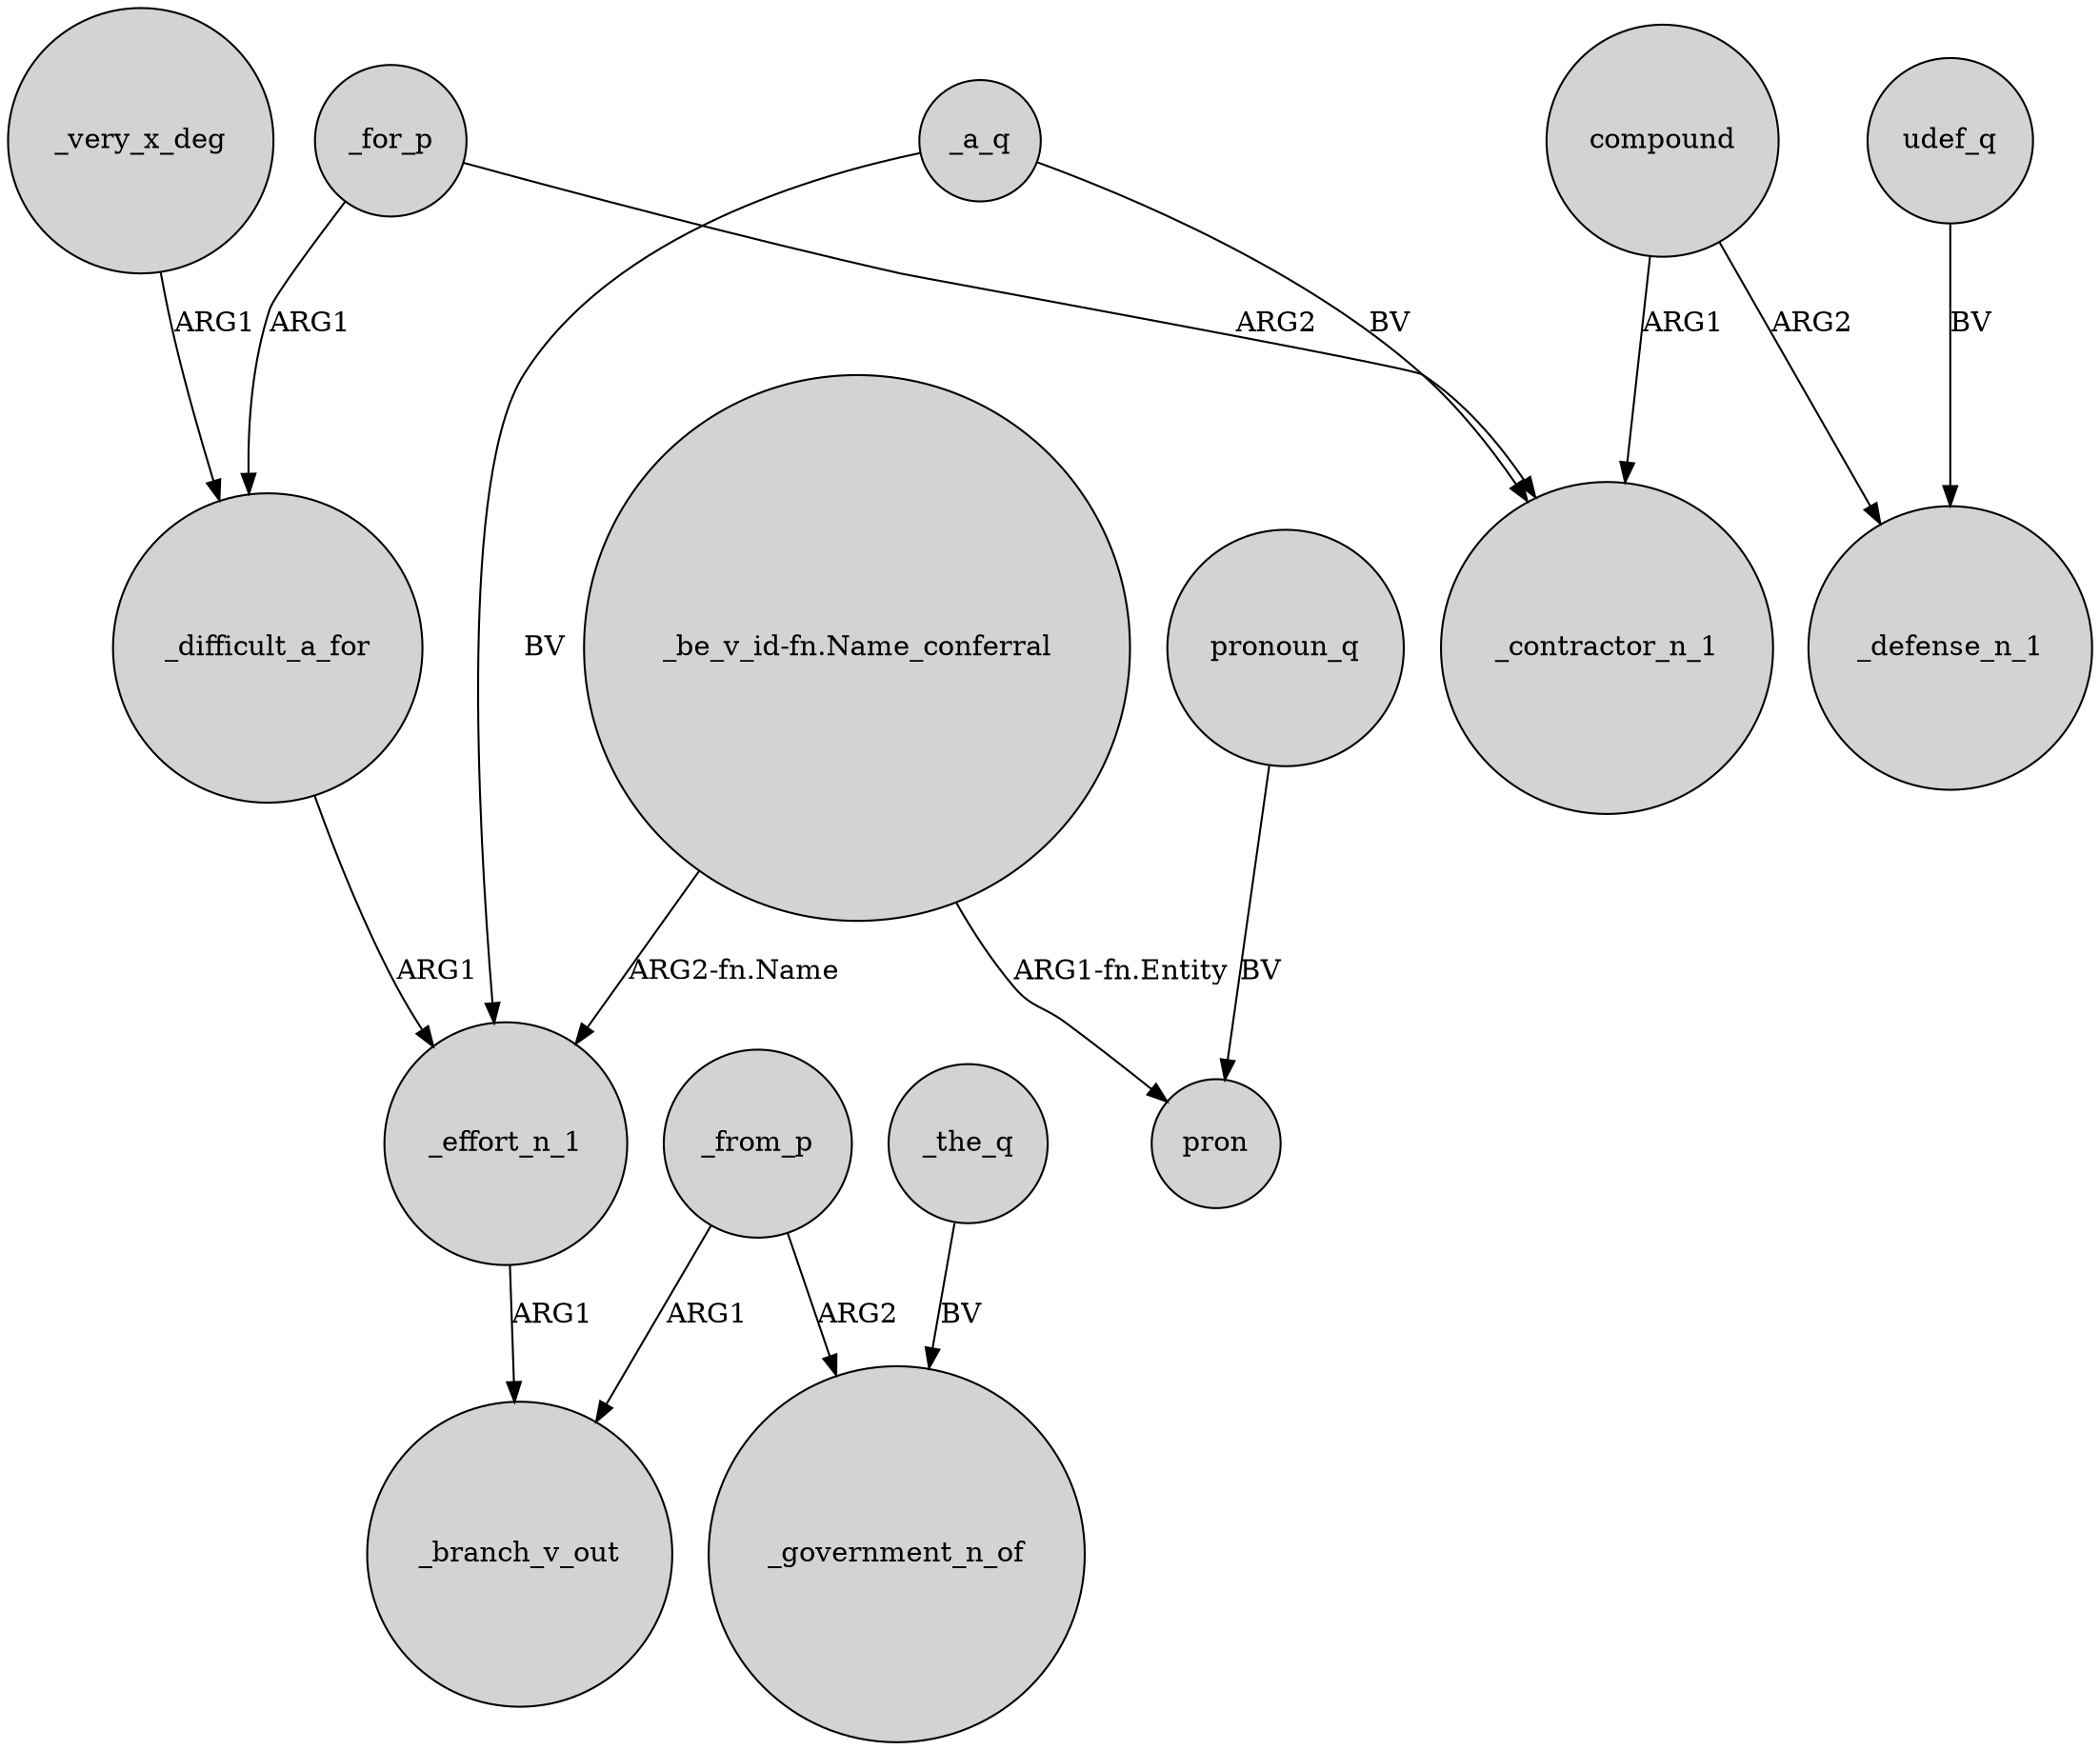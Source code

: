 digraph {
	node [shape=circle style=filled]
	_very_x_deg -> _difficult_a_for [label=ARG1]
	compound -> _contractor_n_1 [label=ARG1]
	"_be_v_id-fn.Name_conferral" -> _effort_n_1 [label="ARG2-fn.Name"]
	_from_p -> _government_n_of [label=ARG2]
	compound -> _defense_n_1 [label=ARG2]
	udef_q -> _defense_n_1 [label=BV]
	_effort_n_1 -> _branch_v_out [label=ARG1]
	_a_q -> _contractor_n_1 [label=BV]
	_a_q -> _effort_n_1 [label=BV]
	_from_p -> _branch_v_out [label=ARG1]
	_difficult_a_for -> _effort_n_1 [label=ARG1]
	_for_p -> _difficult_a_for [label=ARG1]
	pronoun_q -> pron [label=BV]
	_the_q -> _government_n_of [label=BV]
	"_be_v_id-fn.Name_conferral" -> pron [label="ARG1-fn.Entity"]
	_for_p -> _contractor_n_1 [label=ARG2]
}
